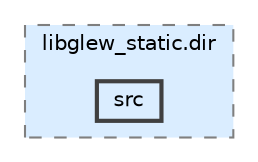 digraph "build/vendor/glew-cmake/CMakeFiles/libglew_static.dir/src"
{
 // LATEX_PDF_SIZE
  bgcolor="transparent";
  edge [fontname=Helvetica,fontsize=10,labelfontname=Helvetica,labelfontsize=10];
  node [fontname=Helvetica,fontsize=10,shape=box,height=0.2,width=0.4];
  compound=true
  subgraph clusterdir_a31a817340410eb2ccfe7b573b85a855 {
    graph [ bgcolor="#daedff", pencolor="grey50", label="libglew_static.dir", fontname=Helvetica,fontsize=10 style="filled,dashed", URL="dir_a31a817340410eb2ccfe7b573b85a855.html",tooltip=""]
  dir_cf6f26a7be2ddb117b4e563a4ef27e06 [label="src", fillcolor="#daedff", color="grey25", style="filled,bold", URL="dir_cf6f26a7be2ddb117b4e563a4ef27e06.html",tooltip=""];
  }
}
